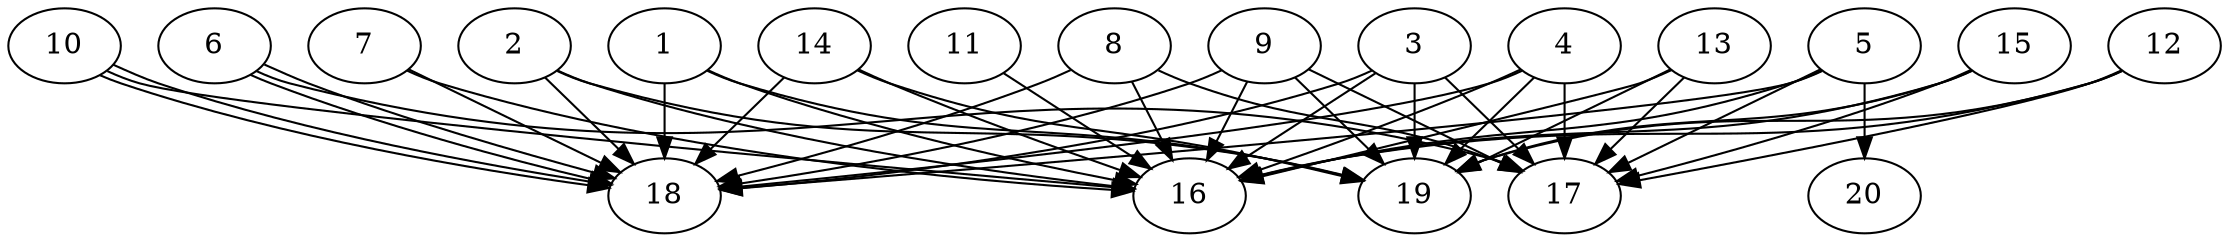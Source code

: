 // DAG automatically generated by daggen at Thu Oct  3 13:58:42 2019
// ./daggen --dot -n 20 --ccr 0.5 --fat 0.9 --regular 0.5 --density 0.9 --mindata 5242880 --maxdata 52428800 
digraph G {
  1 [size="22325248", alpha="0.19", expect_size="11162624"] 
  1 -> 16 [size ="11162624"]
  1 -> 18 [size ="11162624"]
  1 -> 19 [size ="11162624"]
  2 [size="11180032", alpha="0.14", expect_size="5590016"] 
  2 -> 16 [size ="5590016"]
  2 -> 18 [size ="5590016"]
  2 -> 19 [size ="5590016"]
  3 [size="29919232", alpha="0.04", expect_size="14959616"] 
  3 -> 16 [size ="14959616"]
  3 -> 17 [size ="14959616"]
  3 -> 18 [size ="14959616"]
  3 -> 19 [size ="14959616"]
  4 [size="56043520", alpha="0.08", expect_size="28021760"] 
  4 -> 16 [size ="28021760"]
  4 -> 17 [size ="28021760"]
  4 -> 18 [size ="28021760"]
  4 -> 19 [size ="28021760"]
  5 [size="82223104", alpha="0.08", expect_size="41111552"] 
  5 -> 16 [size ="41111552"]
  5 -> 17 [size ="41111552"]
  5 -> 18 [size ="41111552"]
  5 -> 20 [size ="41111552"]
  6 [size="99303424", alpha="0.01", expect_size="49651712"] 
  6 -> 17 [size ="49651712"]
  6 -> 18 [size ="49651712"]
  6 -> 18 [size ="49651712"]
  7 [size="52963328", alpha="0.03", expect_size="26481664"] 
  7 -> 16 [size ="26481664"]
  7 -> 18 [size ="26481664"]
  8 [size="54548480", alpha="0.13", expect_size="27274240"] 
  8 -> 16 [size ="27274240"]
  8 -> 17 [size ="27274240"]
  8 -> 18 [size ="27274240"]
  9 [size="29409280", alpha="0.12", expect_size="14704640"] 
  9 -> 16 [size ="14704640"]
  9 -> 17 [size ="14704640"]
  9 -> 18 [size ="14704640"]
  9 -> 19 [size ="14704640"]
  10 [size="87199744", alpha="0.05", expect_size="43599872"] 
  10 -> 16 [size ="43599872"]
  10 -> 18 [size ="43599872"]
  10 -> 18 [size ="43599872"]
  11 [size="87703552", alpha="0.07", expect_size="43851776"] 
  11 -> 16 [size ="43851776"]
  12 [size="81244160", alpha="0.02", expect_size="40622080"] 
  12 -> 16 [size ="40622080"]
  12 -> 17 [size ="40622080"]
  12 -> 19 [size ="40622080"]
  13 [size="51318784", alpha="0.17", expect_size="25659392"] 
  13 -> 16 [size ="25659392"]
  13 -> 17 [size ="25659392"]
  13 -> 19 [size ="25659392"]
  14 [size="69484544", alpha="0.17", expect_size="34742272"] 
  14 -> 16 [size ="34742272"]
  14 -> 18 [size ="34742272"]
  14 -> 19 [size ="34742272"]
  15 [size="11941888", alpha="0.09", expect_size="5970944"] 
  15 -> 16 [size ="5970944"]
  15 -> 17 [size ="5970944"]
  15 -> 19 [size ="5970944"]
  16 [size="50921472", alpha="0.20", expect_size="25460736"] 
  17 [size="54472704", alpha="0.14", expect_size="27236352"] 
  18 [size="68810752", alpha="0.04", expect_size="34405376"] 
  19 [size="37926912", alpha="0.17", expect_size="18963456"] 
  20 [size="96167936", alpha="0.11", expect_size="48083968"] 
}
